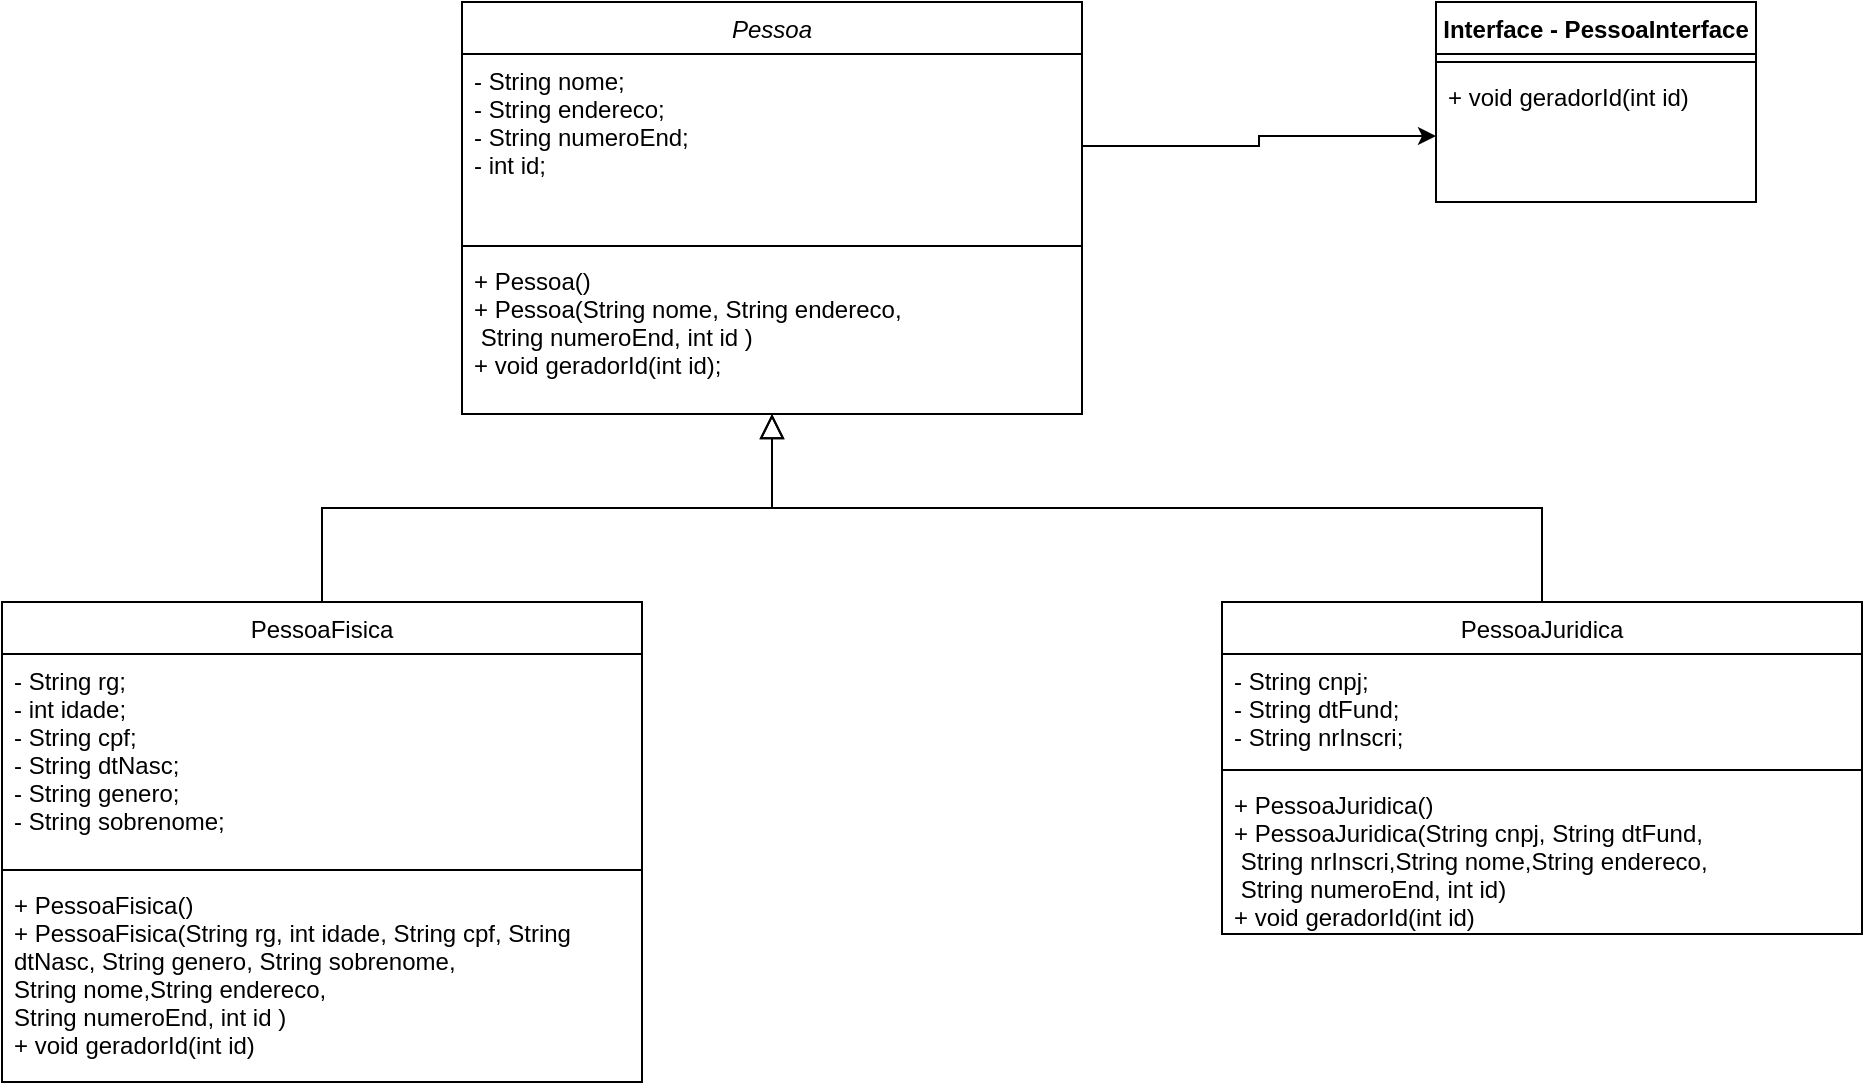 <mxfile version="18.1.1" type="device"><diagram id="C5RBs43oDa-KdzZeNtuy" name="Page-1"><mxGraphModel dx="1651" dy="885" grid="1" gridSize="10" guides="1" tooltips="1" connect="1" arrows="1" fold="1" page="1" pageScale="1" pageWidth="827" pageHeight="1169" math="0" shadow="0"><root><mxCell id="WIyWlLk6GJQsqaUBKTNV-0"/><mxCell id="WIyWlLk6GJQsqaUBKTNV-1" parent="WIyWlLk6GJQsqaUBKTNV-0"/><mxCell id="w7btkanckG5-feYpQhd--0" value="Pessoa" style="swimlane;fontStyle=2;align=center;verticalAlign=top;childLayout=stackLayout;horizontal=1;startSize=26;horizontalStack=0;resizeParent=1;resizeLast=0;collapsible=1;marginBottom=0;rounded=0;shadow=0;strokeWidth=1;" vertex="1" parent="WIyWlLk6GJQsqaUBKTNV-1"><mxGeometry x="180" y="70" width="310" height="206" as="geometry"><mxRectangle x="230" y="140" width="160" height="26" as="alternateBounds"/></mxGeometry></mxCell><mxCell id="w7btkanckG5-feYpQhd--1" value="- String nome;&#10;&#9;- String endereco;&#10;&#9;- String numeroEnd;&#10;- int id;" style="text;align=left;verticalAlign=top;spacingLeft=4;spacingRight=4;overflow=hidden;rotatable=0;points=[[0,0.5],[1,0.5]];portConstraint=eastwest;" vertex="1" parent="w7btkanckG5-feYpQhd--0"><mxGeometry y="26" width="310" height="92" as="geometry"/></mxCell><mxCell id="w7btkanckG5-feYpQhd--2" value="" style="line;html=1;strokeWidth=1;align=left;verticalAlign=middle;spacingTop=-1;spacingLeft=3;spacingRight=3;rotatable=0;labelPosition=right;points=[];portConstraint=eastwest;" vertex="1" parent="w7btkanckG5-feYpQhd--0"><mxGeometry y="118" width="310" height="8" as="geometry"/></mxCell><mxCell id="w7btkanckG5-feYpQhd--3" value="+ Pessoa()&#10;&#9;+ Pessoa(String nome, String endereco,&#10; String numeroEnd, int id ) &#10;+ void geradorId(int id);" style="text;align=left;verticalAlign=top;spacingLeft=4;spacingRight=4;overflow=hidden;rotatable=0;points=[[0,0.5],[1,0.5]];portConstraint=eastwest;" vertex="1" parent="w7btkanckG5-feYpQhd--0"><mxGeometry y="126" width="310" height="80" as="geometry"/></mxCell><mxCell id="w7btkanckG5-feYpQhd--4" value="PessoaFisica" style="swimlane;fontStyle=0;align=center;verticalAlign=top;childLayout=stackLayout;horizontal=1;startSize=26;horizontalStack=0;resizeParent=1;resizeLast=0;collapsible=1;marginBottom=0;rounded=0;shadow=0;strokeWidth=1;" vertex="1" parent="WIyWlLk6GJQsqaUBKTNV-1"><mxGeometry x="-50" y="370" width="320" height="240" as="geometry"><mxRectangle x="130" y="380" width="160" height="26" as="alternateBounds"/></mxGeometry></mxCell><mxCell id="w7btkanckG5-feYpQhd--5" value="- String rg;&#10;&#9;- int idade;&#10;&#9;- String cpf;&#10;&#9;- String dtNasc;&#10;&#9;- String genero;&#10;&#9;- String sobrenome;" style="text;align=left;verticalAlign=top;spacingLeft=4;spacingRight=4;overflow=hidden;rotatable=0;points=[[0,0.5],[1,0.5]];portConstraint=eastwest;rounded=0;shadow=0;html=0;" vertex="1" parent="w7btkanckG5-feYpQhd--4"><mxGeometry y="26" width="320" height="104" as="geometry"/></mxCell><mxCell id="w7btkanckG5-feYpQhd--6" value="" style="line;html=1;strokeWidth=1;align=left;verticalAlign=middle;spacingTop=-1;spacingLeft=3;spacingRight=3;rotatable=0;labelPosition=right;points=[];portConstraint=eastwest;" vertex="1" parent="w7btkanckG5-feYpQhd--4"><mxGeometry y="130" width="320" height="8" as="geometry"/></mxCell><mxCell id="w7btkanckG5-feYpQhd--7" value="+ PessoaFisica() &#10;&#9;+ PessoaFisica(String rg, int idade, String cpf, String &#10;dtNasc, String genero, String sobrenome, &#10;String nome,String endereco, &#10;String numeroEnd, int id )&#10;+ void geradorId(int id)" style="text;align=left;verticalAlign=top;spacingLeft=4;spacingRight=4;overflow=hidden;rotatable=0;points=[[0,0.5],[1,0.5]];portConstraint=eastwest;" vertex="1" parent="w7btkanckG5-feYpQhd--4"><mxGeometry y="138" width="320" height="102" as="geometry"/></mxCell><mxCell id="w7btkanckG5-feYpQhd--8" value="" style="endArrow=block;endSize=10;endFill=0;shadow=0;strokeWidth=1;rounded=0;edgeStyle=elbowEdgeStyle;elbow=vertical;" edge="1" parent="WIyWlLk6GJQsqaUBKTNV-1" source="w7btkanckG5-feYpQhd--4" target="w7btkanckG5-feYpQhd--0"><mxGeometry width="160" relative="1" as="geometry"><mxPoint x="210" y="213" as="sourcePoint"/><mxPoint x="210" y="213" as="targetPoint"/></mxGeometry></mxCell><mxCell id="w7btkanckG5-feYpQhd--9" value="" style="endArrow=block;endSize=10;endFill=0;shadow=0;strokeWidth=1;rounded=0;edgeStyle=elbowEdgeStyle;elbow=vertical;" edge="1" parent="WIyWlLk6GJQsqaUBKTNV-1" source="w7btkanckG5-feYpQhd--10" target="w7btkanckG5-feYpQhd--0"><mxGeometry width="160" relative="1" as="geometry"><mxPoint x="610" y="370" as="sourcePoint"/><mxPoint x="320" y="281" as="targetPoint"/></mxGeometry></mxCell><mxCell id="w7btkanckG5-feYpQhd--10" value="PessoaJuridica" style="swimlane;fontStyle=0;align=center;verticalAlign=top;childLayout=stackLayout;horizontal=1;startSize=26;horizontalStack=0;resizeParent=1;resizeLast=0;collapsible=1;marginBottom=0;rounded=0;shadow=0;strokeWidth=1;" vertex="1" parent="WIyWlLk6GJQsqaUBKTNV-1"><mxGeometry x="560" y="370" width="320" height="166" as="geometry"><mxRectangle x="130" y="380" width="160" height="26" as="alternateBounds"/></mxGeometry></mxCell><mxCell id="w7btkanckG5-feYpQhd--11" value="- String cnpj;&#10;&#9;- String dtFund;&#10;&#9;- String nrInscri;" style="text;align=left;verticalAlign=top;spacingLeft=4;spacingRight=4;overflow=hidden;rotatable=0;points=[[0,0.5],[1,0.5]];portConstraint=eastwest;rounded=0;shadow=0;html=0;" vertex="1" parent="w7btkanckG5-feYpQhd--10"><mxGeometry y="26" width="320" height="54" as="geometry"/></mxCell><mxCell id="w7btkanckG5-feYpQhd--12" value="" style="line;html=1;strokeWidth=1;align=left;verticalAlign=middle;spacingTop=-1;spacingLeft=3;spacingRight=3;rotatable=0;labelPosition=right;points=[];portConstraint=eastwest;" vertex="1" parent="w7btkanckG5-feYpQhd--10"><mxGeometry y="80" width="320" height="8" as="geometry"/></mxCell><mxCell id="w7btkanckG5-feYpQhd--13" value="+ PessoaJuridica() &#10;&#9;+ PessoaJuridica(String cnpj, String dtFund,&#10; String nrInscri,String nome,String endereco,&#10; String numeroEnd, int id) &#10;+ void geradorId(int id)&#10;" style="text;align=left;verticalAlign=top;spacingLeft=4;spacingRight=4;overflow=hidden;rotatable=0;points=[[0,0.5],[1,0.5]];portConstraint=eastwest;" vertex="1" parent="w7btkanckG5-feYpQhd--10"><mxGeometry y="88" width="320" height="78" as="geometry"/></mxCell><mxCell id="w7btkanckG5-feYpQhd--14" value="Interface - PessoaInterface" style="swimlane;fontStyle=1;align=center;verticalAlign=top;childLayout=stackLayout;horizontal=1;startSize=26;horizontalStack=0;resizeParent=1;resizeParentMax=0;resizeLast=0;collapsible=1;marginBottom=0;" vertex="1" parent="WIyWlLk6GJQsqaUBKTNV-1"><mxGeometry x="667" y="70" width="160" height="100" as="geometry"/></mxCell><mxCell id="w7btkanckG5-feYpQhd--16" value="" style="line;strokeWidth=1;fillColor=none;align=left;verticalAlign=middle;spacingTop=-1;spacingLeft=3;spacingRight=3;rotatable=0;labelPosition=right;points=[];portConstraint=eastwest;" vertex="1" parent="w7btkanckG5-feYpQhd--14"><mxGeometry y="26" width="160" height="8" as="geometry"/></mxCell><mxCell id="w7btkanckG5-feYpQhd--17" value="+ void geradorId(int id)" style="text;strokeColor=none;fillColor=none;align=left;verticalAlign=top;spacingLeft=4;spacingRight=4;overflow=hidden;rotatable=0;points=[[0,0.5],[1,0.5]];portConstraint=eastwest;" vertex="1" parent="w7btkanckG5-feYpQhd--14"><mxGeometry y="34" width="160" height="66" as="geometry"/></mxCell><mxCell id="w7btkanckG5-feYpQhd--18" style="edgeStyle=orthogonalEdgeStyle;rounded=0;orthogonalLoop=1;jettySize=auto;html=1;" edge="1" parent="WIyWlLk6GJQsqaUBKTNV-1" source="w7btkanckG5-feYpQhd--1" target="w7btkanckG5-feYpQhd--17"><mxGeometry relative="1" as="geometry"/></mxCell></root></mxGraphModel></diagram></mxfile>